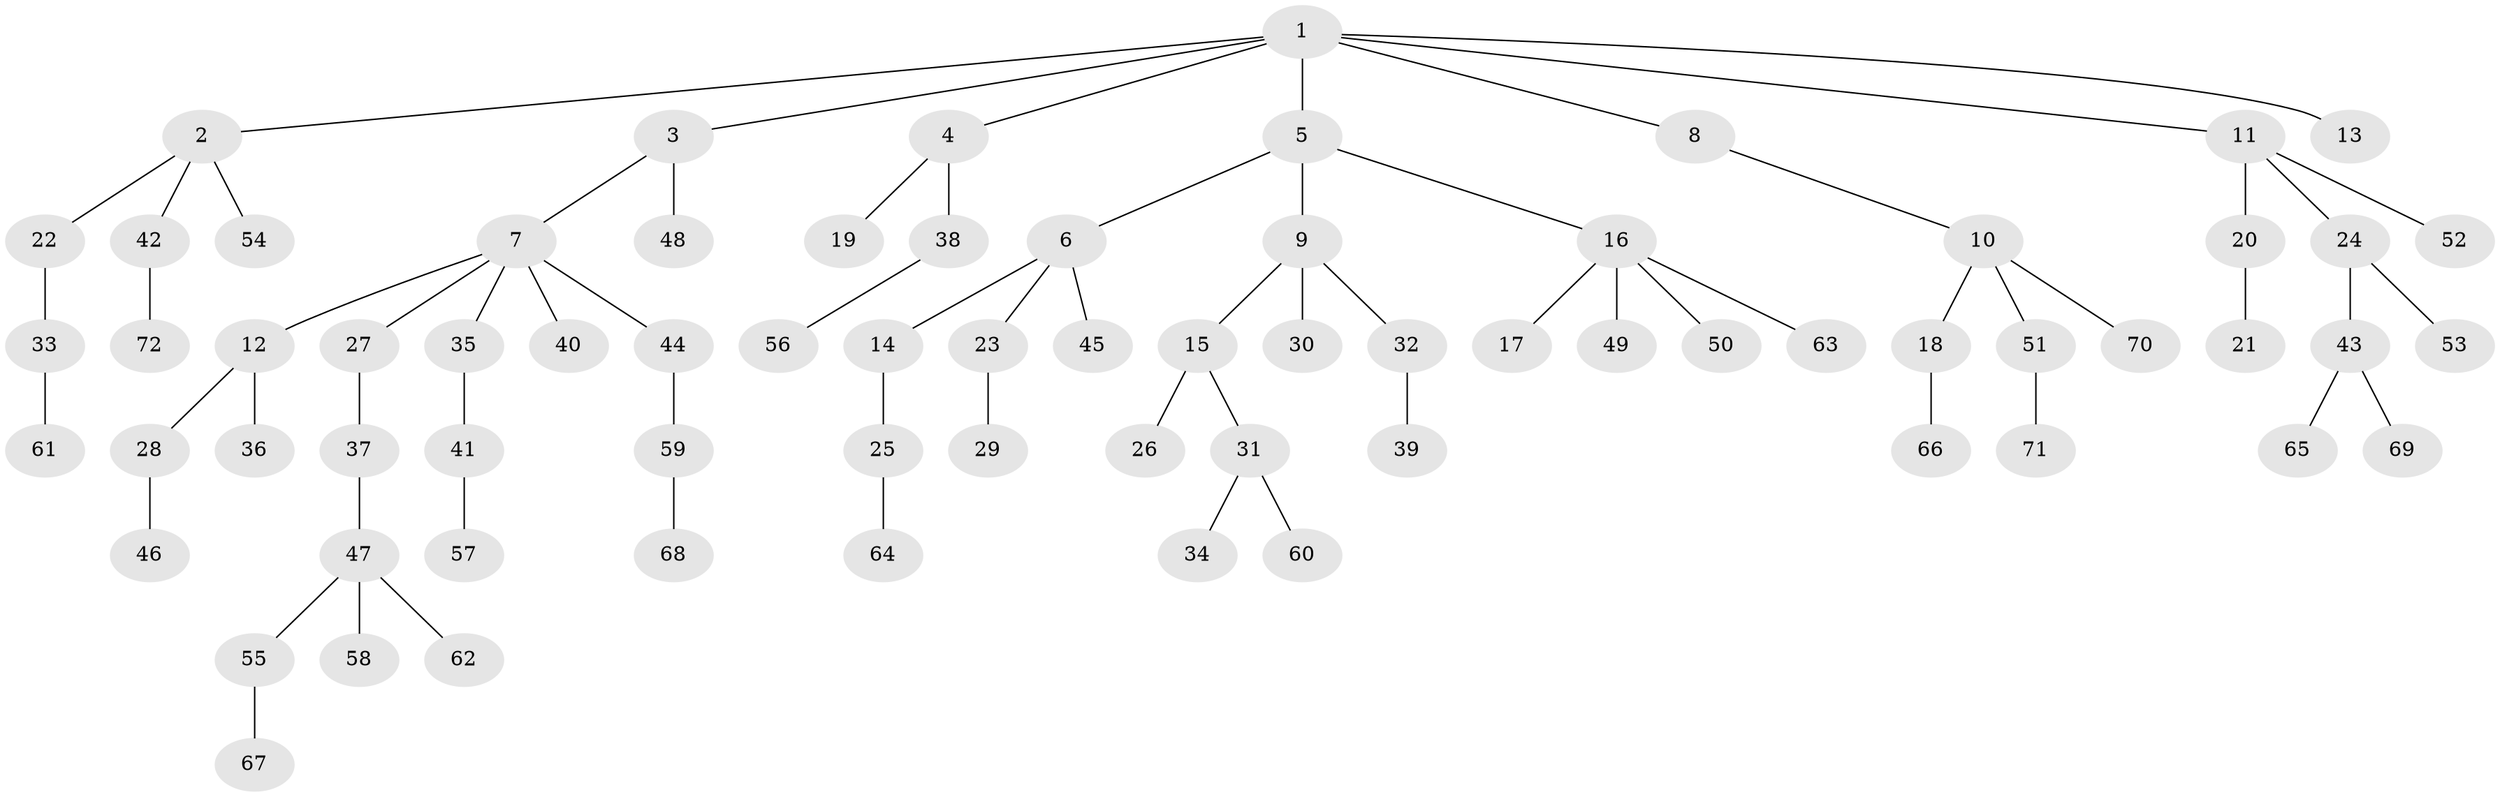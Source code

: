// coarse degree distribution, {6: 0.022222222222222223, 3: 0.13333333333333333, 2: 0.35555555555555557, 4: 0.044444444444444446, 5: 0.022222222222222223, 1: 0.4222222222222222}
// Generated by graph-tools (version 1.1) at 2025/51/03/04/25 22:51:52]
// undirected, 72 vertices, 71 edges
graph export_dot {
  node [color=gray90,style=filled];
  1;
  2;
  3;
  4;
  5;
  6;
  7;
  8;
  9;
  10;
  11;
  12;
  13;
  14;
  15;
  16;
  17;
  18;
  19;
  20;
  21;
  22;
  23;
  24;
  25;
  26;
  27;
  28;
  29;
  30;
  31;
  32;
  33;
  34;
  35;
  36;
  37;
  38;
  39;
  40;
  41;
  42;
  43;
  44;
  45;
  46;
  47;
  48;
  49;
  50;
  51;
  52;
  53;
  54;
  55;
  56;
  57;
  58;
  59;
  60;
  61;
  62;
  63;
  64;
  65;
  66;
  67;
  68;
  69;
  70;
  71;
  72;
  1 -- 2;
  1 -- 3;
  1 -- 4;
  1 -- 5;
  1 -- 8;
  1 -- 11;
  1 -- 13;
  2 -- 22;
  2 -- 42;
  2 -- 54;
  3 -- 7;
  3 -- 48;
  4 -- 19;
  4 -- 38;
  5 -- 6;
  5 -- 9;
  5 -- 16;
  6 -- 14;
  6 -- 23;
  6 -- 45;
  7 -- 12;
  7 -- 27;
  7 -- 35;
  7 -- 40;
  7 -- 44;
  8 -- 10;
  9 -- 15;
  9 -- 30;
  9 -- 32;
  10 -- 18;
  10 -- 51;
  10 -- 70;
  11 -- 20;
  11 -- 24;
  11 -- 52;
  12 -- 28;
  12 -- 36;
  14 -- 25;
  15 -- 26;
  15 -- 31;
  16 -- 17;
  16 -- 49;
  16 -- 50;
  16 -- 63;
  18 -- 66;
  20 -- 21;
  22 -- 33;
  23 -- 29;
  24 -- 43;
  24 -- 53;
  25 -- 64;
  27 -- 37;
  28 -- 46;
  31 -- 34;
  31 -- 60;
  32 -- 39;
  33 -- 61;
  35 -- 41;
  37 -- 47;
  38 -- 56;
  41 -- 57;
  42 -- 72;
  43 -- 65;
  43 -- 69;
  44 -- 59;
  47 -- 55;
  47 -- 58;
  47 -- 62;
  51 -- 71;
  55 -- 67;
  59 -- 68;
}
